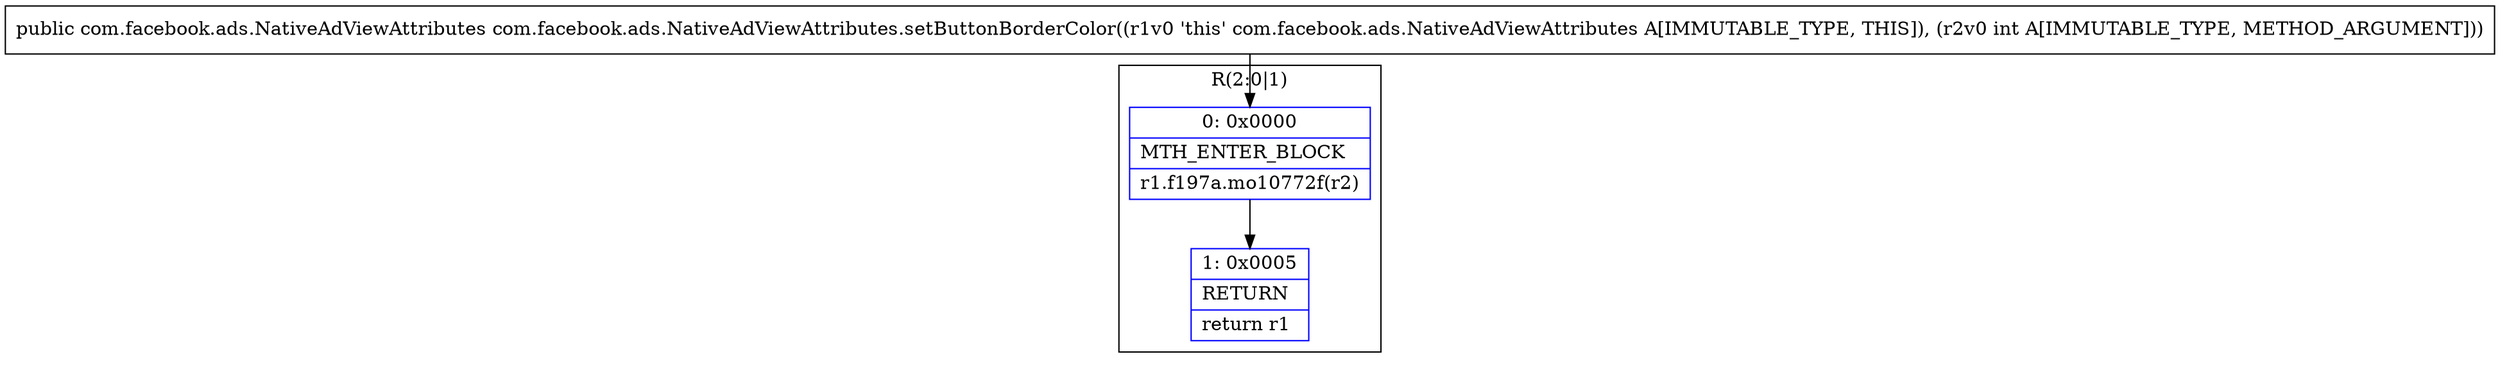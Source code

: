 digraph "CFG forcom.facebook.ads.NativeAdViewAttributes.setButtonBorderColor(I)Lcom\/facebook\/ads\/NativeAdViewAttributes;" {
subgraph cluster_Region_2097357698 {
label = "R(2:0|1)";
node [shape=record,color=blue];
Node_0 [shape=record,label="{0\:\ 0x0000|MTH_ENTER_BLOCK\l|r1.f197a.mo10772f(r2)\l}"];
Node_1 [shape=record,label="{1\:\ 0x0005|RETURN\l|return r1\l}"];
}
MethodNode[shape=record,label="{public com.facebook.ads.NativeAdViewAttributes com.facebook.ads.NativeAdViewAttributes.setButtonBorderColor((r1v0 'this' com.facebook.ads.NativeAdViewAttributes A[IMMUTABLE_TYPE, THIS]), (r2v0 int A[IMMUTABLE_TYPE, METHOD_ARGUMENT])) }"];
MethodNode -> Node_0;
Node_0 -> Node_1;
}

